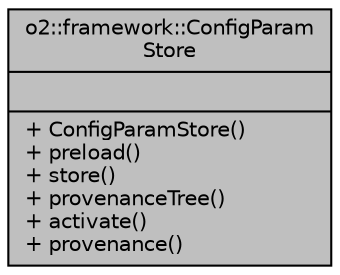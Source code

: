 digraph "o2::framework::ConfigParamStore"
{
 // INTERACTIVE_SVG=YES
  bgcolor="transparent";
  edge [fontname="Helvetica",fontsize="10",labelfontname="Helvetica",labelfontsize="10"];
  node [fontname="Helvetica",fontsize="10",shape=record];
  Node1 [label="{o2::framework::ConfigParam\lStore\n||+ ConfigParamStore()\l+ preload()\l+ store()\l+ provenanceTree()\l+ activate()\l+ provenance()\l}",height=0.2,width=0.4,color="black", fillcolor="grey75", style="filled", fontcolor="black"];
}
